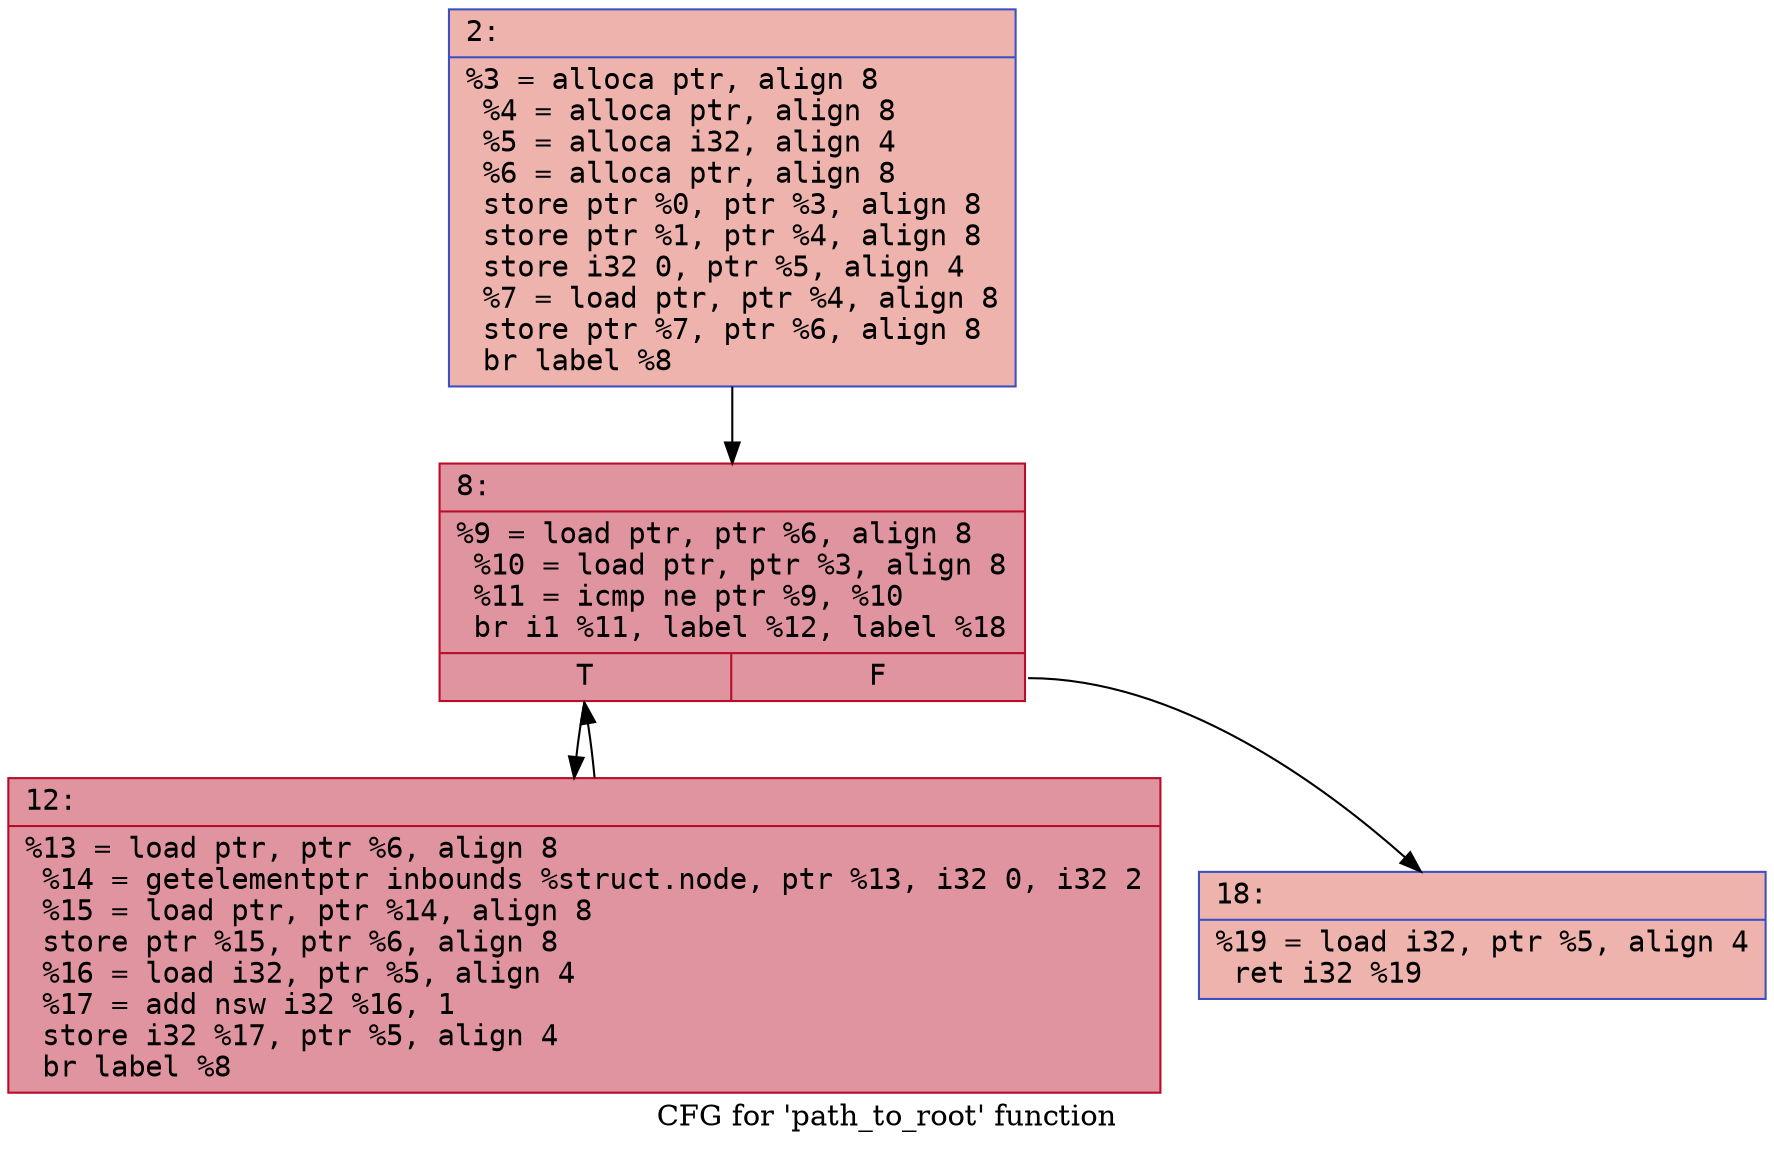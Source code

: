 digraph "CFG for 'path_to_root' function" {
	label="CFG for 'path_to_root' function";

	Node0x60000202fb10 [shape=record,color="#3d50c3ff", style=filled, fillcolor="#d6524470" fontname="Courier",label="{2:\l|  %3 = alloca ptr, align 8\l  %4 = alloca ptr, align 8\l  %5 = alloca i32, align 4\l  %6 = alloca ptr, align 8\l  store ptr %0, ptr %3, align 8\l  store ptr %1, ptr %4, align 8\l  store i32 0, ptr %5, align 4\l  %7 = load ptr, ptr %4, align 8\l  store ptr %7, ptr %6, align 8\l  br label %8\l}"];
	Node0x60000202fb10 -> Node0x60000202fb60[tooltip="2 -> 8\nProbability 100.00%" ];
	Node0x60000202fb60 [shape=record,color="#b70d28ff", style=filled, fillcolor="#b70d2870" fontname="Courier",label="{8:\l|  %9 = load ptr, ptr %6, align 8\l  %10 = load ptr, ptr %3, align 8\l  %11 = icmp ne ptr %9, %10\l  br i1 %11, label %12, label %18\l|{<s0>T|<s1>F}}"];
	Node0x60000202fb60:s0 -> Node0x60000202fbb0[tooltip="8 -> 12\nProbability 96.88%" ];
	Node0x60000202fb60:s1 -> Node0x60000202fc00[tooltip="8 -> 18\nProbability 3.12%" ];
	Node0x60000202fbb0 [shape=record,color="#b70d28ff", style=filled, fillcolor="#b70d2870" fontname="Courier",label="{12:\l|  %13 = load ptr, ptr %6, align 8\l  %14 = getelementptr inbounds %struct.node, ptr %13, i32 0, i32 2\l  %15 = load ptr, ptr %14, align 8\l  store ptr %15, ptr %6, align 8\l  %16 = load i32, ptr %5, align 4\l  %17 = add nsw i32 %16, 1\l  store i32 %17, ptr %5, align 4\l  br label %8\l}"];
	Node0x60000202fbb0 -> Node0x60000202fb60[tooltip="12 -> 8\nProbability 100.00%" ];
	Node0x60000202fc00 [shape=record,color="#3d50c3ff", style=filled, fillcolor="#d6524470" fontname="Courier",label="{18:\l|  %19 = load i32, ptr %5, align 4\l  ret i32 %19\l}"];
}
